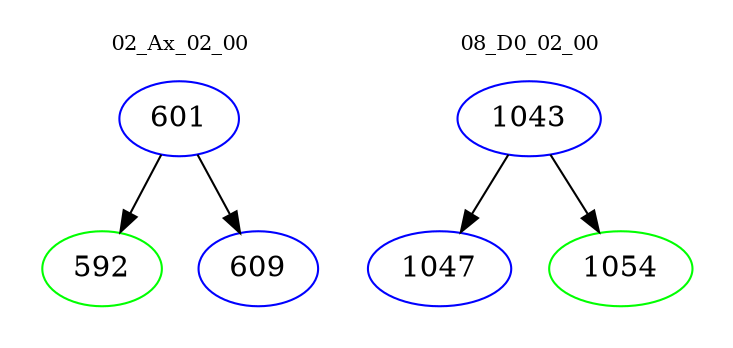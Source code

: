 digraph{
subgraph cluster_0 {
color = white
label = "02_Ax_02_00";
fontsize=10;
T0_601 [label="601", color="blue"]
T0_601 -> T0_592 [color="black"]
T0_592 [label="592", color="green"]
T0_601 -> T0_609 [color="black"]
T0_609 [label="609", color="blue"]
}
subgraph cluster_1 {
color = white
label = "08_D0_02_00";
fontsize=10;
T1_1043 [label="1043", color="blue"]
T1_1043 -> T1_1047 [color="black"]
T1_1047 [label="1047", color="blue"]
T1_1043 -> T1_1054 [color="black"]
T1_1054 [label="1054", color="green"]
}
}
